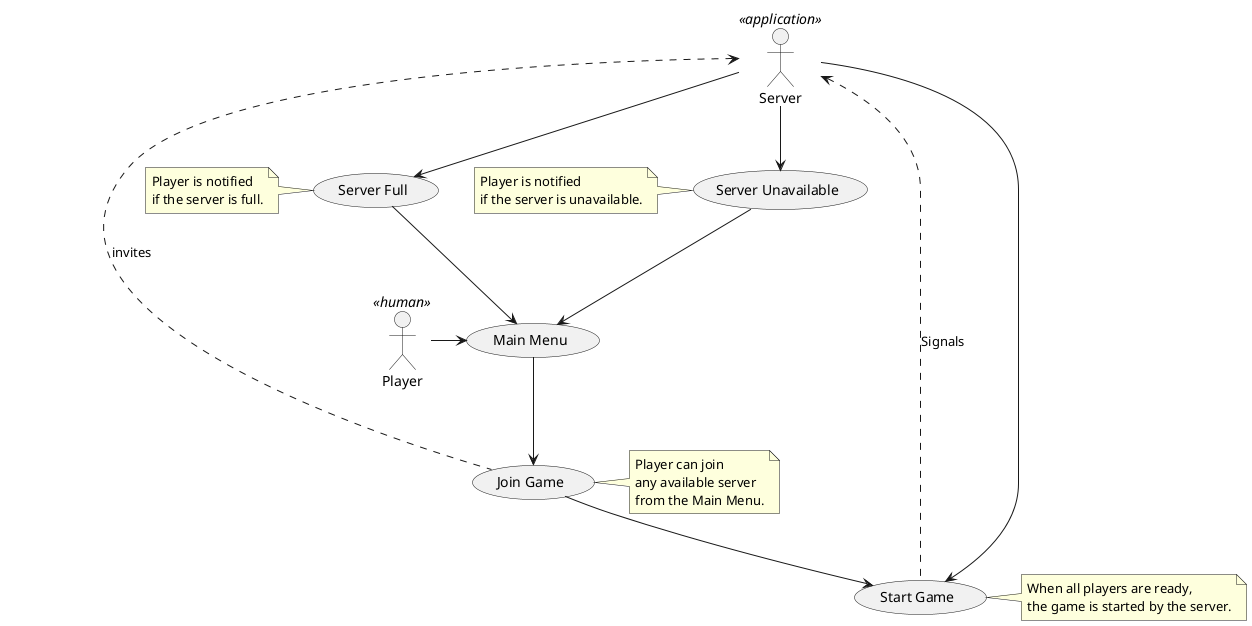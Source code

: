 @startuml
:Player: as Player << human >>
:Server: as Server << application >>
(Main Menu) as (Menu)
(Join Game) as (Join)
(Start Game) as (Start)
(Server Full) as (Full)
(Server Unavailable) as (Unavailable)

Player -> (Menu)
(Menu) --> (Join)
(Server) <.. (Join) : invites
(Join) --> (Start)
(Server) <.. (Start) : Signals
(Server) --> (Start)
(Server) --> (Full)
(Server) --> (Unavailable)
(Full) --> (Menu)
(Unavailable) --> (Menu)

note right of (Join)
Player can join
any available server
from the Main Menu.
end note

note left of (Full)
Player is notified
if the server is full.
end note

note left of (Unavailable)
Player is notified
if the server is unavailable.
end note

note right of (Start)
When all players are ready,
the game is started by the server.
end note

@enduml